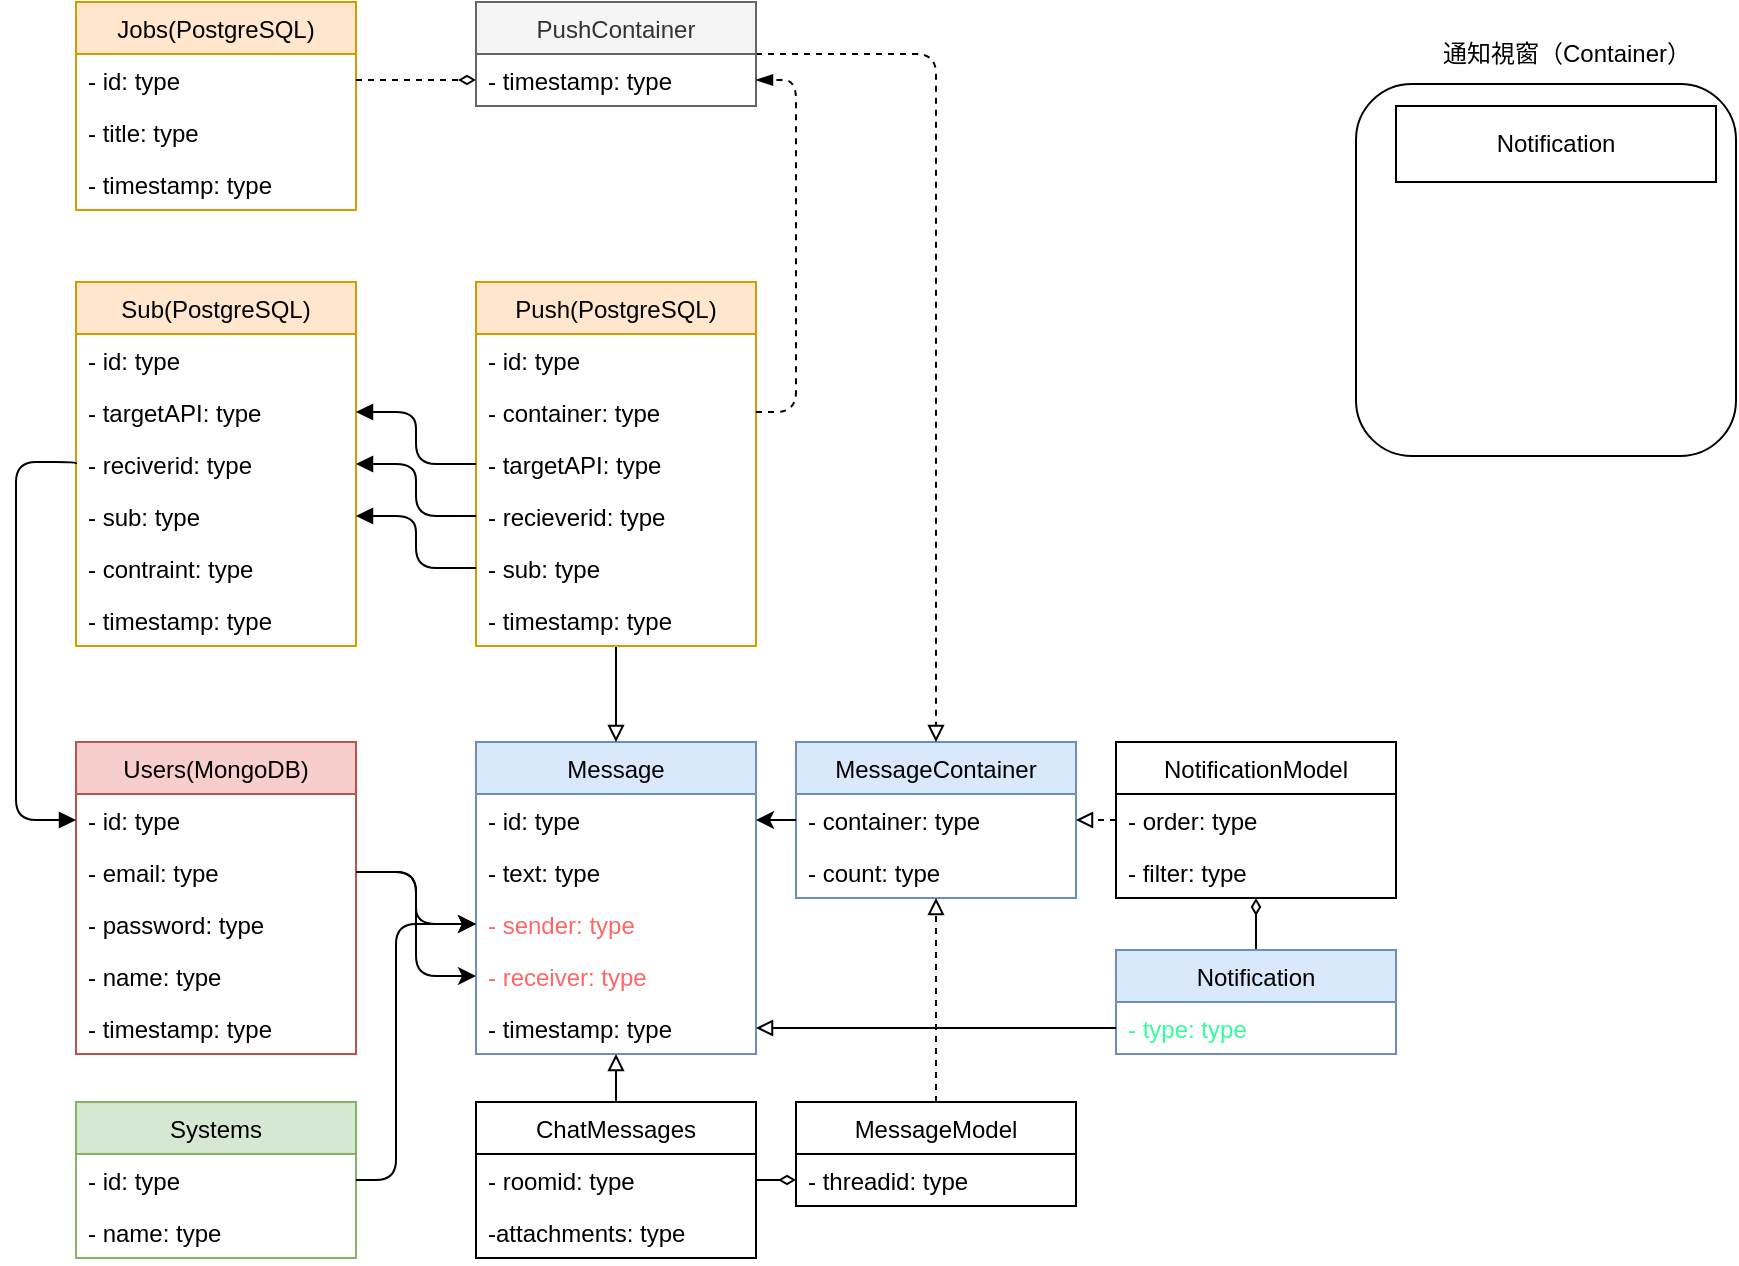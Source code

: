 <mxfile>
    <diagram id="IKxzuHGlvWSWvQ6Zm9Ag" name="Page-1">
        <mxGraphModel dx="1113" dy="1506" grid="1" gridSize="10" guides="1" tooltips="1" connect="1" arrows="1" fold="1" page="1" pageScale="1" pageWidth="850" pageHeight="1100" math="0" shadow="0">
            <root>
                <mxCell id="0"/>
                <mxCell id="1" parent="0"/>
                <mxCell id="6" value="Message" style="swimlane;fontStyle=0;childLayout=stackLayout;horizontal=1;startSize=26;fillColor=#dae8fc;horizontalStack=0;resizeParent=1;resizeParentMax=0;resizeLast=0;collapsible=1;marginBottom=0;strokeColor=#6c8ebf;" vertex="1" parent="1">
                    <mxGeometry x="400" y="60" width="140" height="156" as="geometry">
                        <mxRectangle x="200" y="60" width="100" height="30" as="alternateBounds"/>
                    </mxGeometry>
                </mxCell>
                <mxCell id="7" value="- id: type" style="text;strokeColor=none;fillColor=none;align=left;verticalAlign=top;spacingLeft=4;spacingRight=4;overflow=hidden;rotatable=0;points=[[0,0.5],[1,0.5]];portConstraint=eastwest;" vertex="1" parent="6">
                    <mxGeometry y="26" width="140" height="26" as="geometry"/>
                </mxCell>
                <mxCell id="8" value="- text: type" style="text;strokeColor=none;fillColor=none;align=left;verticalAlign=top;spacingLeft=4;spacingRight=4;overflow=hidden;rotatable=0;points=[[0,0.5],[1,0.5]];portConstraint=eastwest;" vertex="1" parent="6">
                    <mxGeometry y="52" width="140" height="26" as="geometry"/>
                </mxCell>
                <mxCell id="9" value="- sender: type" style="text;strokeColor=none;fillColor=none;align=left;verticalAlign=top;spacingLeft=4;spacingRight=4;overflow=hidden;rotatable=0;points=[[0,0.5],[1,0.5]];portConstraint=eastwest;fontColor=#FF6666;" vertex="1" parent="6">
                    <mxGeometry y="78" width="140" height="26" as="geometry"/>
                </mxCell>
                <mxCell id="11" value="- receiver: type" style="text;strokeColor=none;fillColor=none;align=left;verticalAlign=top;spacingLeft=4;spacingRight=4;overflow=hidden;rotatable=0;points=[[0,0.5],[1,0.5]];portConstraint=eastwest;fontColor=#FF6666;" vertex="1" parent="6">
                    <mxGeometry y="104" width="140" height="26" as="geometry"/>
                </mxCell>
                <mxCell id="12" value="- timestamp: type" style="text;strokeColor=none;fillColor=none;align=left;verticalAlign=top;spacingLeft=4;spacingRight=4;overflow=hidden;rotatable=0;points=[[0,0.5],[1,0.5]];portConstraint=eastwest;" vertex="1" parent="6">
                    <mxGeometry y="130" width="140" height="26" as="geometry"/>
                </mxCell>
                <mxCell id="13" value="NotificationModel" style="swimlane;fontStyle=0;childLayout=stackLayout;horizontal=1;startSize=26;fillColor=none;horizontalStack=0;resizeParent=1;resizeParentMax=0;resizeLast=0;collapsible=1;marginBottom=0;" vertex="1" parent="1">
                    <mxGeometry x="720" y="60" width="140" height="78" as="geometry">
                        <mxRectangle x="200" y="60" width="100" height="30" as="alternateBounds"/>
                    </mxGeometry>
                </mxCell>
                <mxCell id="14" value="- order: type" style="text;strokeColor=none;fillColor=none;align=left;verticalAlign=top;spacingLeft=4;spacingRight=4;overflow=hidden;rotatable=0;points=[[0,0.5],[1,0.5]];portConstraint=eastwest;" vertex="1" parent="13">
                    <mxGeometry y="26" width="140" height="26" as="geometry"/>
                </mxCell>
                <mxCell id="71" value="- filter: type" style="text;strokeColor=none;fillColor=none;align=left;verticalAlign=top;spacingLeft=4;spacingRight=4;overflow=hidden;rotatable=0;points=[[0,0.5],[1,0.5]];portConstraint=eastwest;" vertex="1" parent="13">
                    <mxGeometry y="52" width="140" height="26" as="geometry"/>
                </mxCell>
                <mxCell id="20" value="Users(MongoDB)" style="swimlane;fontStyle=0;childLayout=stackLayout;horizontal=1;startSize=26;fillColor=#f8cecc;horizontalStack=0;resizeParent=1;resizeParentMax=0;resizeLast=0;collapsible=1;marginBottom=0;strokeColor=#b85450;" vertex="1" parent="1">
                    <mxGeometry x="200" y="60" width="140" height="156" as="geometry">
                        <mxRectangle x="200" y="60" width="100" height="30" as="alternateBounds"/>
                    </mxGeometry>
                </mxCell>
                <mxCell id="32" value="- id: type" style="text;strokeColor=none;fillColor=none;align=left;verticalAlign=top;spacingLeft=4;spacingRight=4;overflow=hidden;rotatable=0;points=[[0,0.5],[1,0.5]];portConstraint=eastwest;" vertex="1" parent="20">
                    <mxGeometry y="26" width="140" height="26" as="geometry"/>
                </mxCell>
                <mxCell id="21" value="- email: type" style="text;strokeColor=none;fillColor=none;align=left;verticalAlign=top;spacingLeft=4;spacingRight=4;overflow=hidden;rotatable=0;points=[[0,0.5],[1,0.5]];portConstraint=eastwest;" vertex="1" parent="20">
                    <mxGeometry y="52" width="140" height="26" as="geometry"/>
                </mxCell>
                <mxCell id="30" value="- password: type" style="text;strokeColor=none;fillColor=none;align=left;verticalAlign=top;spacingLeft=4;spacingRight=4;overflow=hidden;rotatable=0;points=[[0,0.5],[1,0.5]];portConstraint=eastwest;" vertex="1" parent="20">
                    <mxGeometry y="78" width="140" height="26" as="geometry"/>
                </mxCell>
                <mxCell id="31" value="- name: type" style="text;strokeColor=none;fillColor=none;align=left;verticalAlign=top;spacingLeft=4;spacingRight=4;overflow=hidden;rotatable=0;points=[[0,0.5],[1,0.5]];portConstraint=eastwest;" vertex="1" parent="20">
                    <mxGeometry y="104" width="140" height="26" as="geometry"/>
                </mxCell>
                <mxCell id="25" value="- timestamp: type" style="text;strokeColor=none;fillColor=none;align=left;verticalAlign=top;spacingLeft=4;spacingRight=4;overflow=hidden;rotatable=0;points=[[0,0.5],[1,0.5]];portConstraint=eastwest;" vertex="1" parent="20">
                    <mxGeometry y="130" width="140" height="26" as="geometry"/>
                </mxCell>
                <mxCell id="26" style="edgeStyle=orthogonalEdgeStyle;html=1;entryX=0;entryY=0.5;entryDx=0;entryDy=0;exitX=1;exitY=0.5;exitDx=0;exitDy=0;" edge="1" parent="1" source="21" target="9">
                    <mxGeometry relative="1" as="geometry"/>
                </mxCell>
                <mxCell id="27" style="edgeStyle=orthogonalEdgeStyle;html=1;entryX=0;entryY=0.5;entryDx=0;entryDy=0;exitX=1;exitY=0.5;exitDx=0;exitDy=0;" edge="1" parent="1" source="21" target="11">
                    <mxGeometry relative="1" as="geometry">
                        <mxPoint x="350" y="109" as="sourcePoint"/>
                        <mxPoint x="410" y="161" as="targetPoint"/>
                    </mxGeometry>
                </mxCell>
                <mxCell id="33" value="Systems" style="swimlane;fontStyle=0;childLayout=stackLayout;horizontal=1;startSize=26;fillColor=#d5e8d4;horizontalStack=0;resizeParent=1;resizeParentMax=0;resizeLast=0;collapsible=1;marginBottom=0;strokeColor=#82b366;" vertex="1" parent="1">
                    <mxGeometry x="200" y="240" width="140" height="78" as="geometry">
                        <mxRectangle x="200" y="60" width="100" height="30" as="alternateBounds"/>
                    </mxGeometry>
                </mxCell>
                <mxCell id="34" value="- id: type" style="text;strokeColor=none;fillColor=none;align=left;verticalAlign=top;spacingLeft=4;spacingRight=4;overflow=hidden;rotatable=0;points=[[0,0.5],[1,0.5]];portConstraint=eastwest;" vertex="1" parent="33">
                    <mxGeometry y="26" width="140" height="26" as="geometry"/>
                </mxCell>
                <mxCell id="37" value="- name: type" style="text;strokeColor=none;fillColor=none;align=left;verticalAlign=top;spacingLeft=4;spacingRight=4;overflow=hidden;rotatable=0;points=[[0,0.5],[1,0.5]];portConstraint=eastwest;" vertex="1" parent="33">
                    <mxGeometry y="52" width="140" height="26" as="geometry"/>
                </mxCell>
                <mxCell id="40" style="edgeStyle=orthogonalEdgeStyle;html=1;entryX=0;entryY=0.5;entryDx=0;entryDy=0;" edge="1" parent="1" source="34" target="9">
                    <mxGeometry relative="1" as="geometry">
                        <Array as="points">
                            <mxPoint x="360" y="279"/>
                            <mxPoint x="360" y="151"/>
                        </Array>
                    </mxGeometry>
                </mxCell>
                <mxCell id="48" style="html=1;endArrow=block;endFill=0;" edge="1" parent="1" source="41" target="12">
                    <mxGeometry relative="1" as="geometry"/>
                </mxCell>
                <mxCell id="77" style="edgeStyle=none;html=1;entryX=0;entryY=0.5;entryDx=0;entryDy=0;fontColor=#FF3333;endArrow=diamondThin;endFill=0;" edge="1" parent="1" source="41" target="73">
                    <mxGeometry relative="1" as="geometry"/>
                </mxCell>
                <mxCell id="41" value="ChatMessages" style="swimlane;fontStyle=0;childLayout=stackLayout;horizontal=1;startSize=26;fillColor=none;horizontalStack=0;resizeParent=1;resizeParentMax=0;resizeLast=0;collapsible=1;marginBottom=0;" vertex="1" parent="1">
                    <mxGeometry x="400" y="240" width="140" height="78" as="geometry">
                        <mxRectangle x="200" y="60" width="100" height="30" as="alternateBounds"/>
                    </mxGeometry>
                </mxCell>
                <mxCell id="42" value="- roomid: type" style="text;strokeColor=none;fillColor=none;align=left;verticalAlign=top;spacingLeft=4;spacingRight=4;overflow=hidden;rotatable=0;points=[[0,0.5],[1,0.5]];portConstraint=eastwest;" vertex="1" parent="41">
                    <mxGeometry y="26" width="140" height="26" as="geometry"/>
                </mxCell>
                <mxCell id="61" value="-attachments: type" style="text;strokeColor=none;fillColor=none;align=left;verticalAlign=top;spacingLeft=4;spacingRight=4;overflow=hidden;rotatable=0;points=[[0,0.5],[1,0.5]];portConstraint=eastwest;" vertex="1" parent="41">
                    <mxGeometry y="52" width="140" height="26" as="geometry"/>
                </mxCell>
                <mxCell id="64" style="edgeStyle=none;html=1;entryX=0.5;entryY=1;entryDx=0;entryDy=0;fontColor=#FF3333;endArrow=diamondThin;endFill=0;" edge="1" parent="1" source="53" target="13">
                    <mxGeometry relative="1" as="geometry"/>
                </mxCell>
                <mxCell id="53" value="Notification" style="swimlane;fontStyle=0;childLayout=stackLayout;horizontal=1;startSize=26;fillColor=#dae8fc;horizontalStack=0;resizeParent=1;resizeParentMax=0;resizeLast=0;collapsible=1;marginBottom=0;strokeColor=#6c8ebf;" vertex="1" parent="1">
                    <mxGeometry x="720" y="164" width="140" height="52" as="geometry">
                        <mxRectangle x="200" y="60" width="100" height="30" as="alternateBounds"/>
                    </mxGeometry>
                </mxCell>
                <mxCell id="54" value="- type: type" style="text;strokeColor=none;fillColor=none;align=left;verticalAlign=top;spacingLeft=4;spacingRight=4;overflow=hidden;rotatable=0;points=[[0,0.5],[1,0.5]];portConstraint=eastwest;fontColor=#33FF99;" vertex="1" parent="53">
                    <mxGeometry y="26" width="140" height="26" as="geometry"/>
                </mxCell>
                <mxCell id="60" style="edgeStyle=none;html=1;entryX=1;entryY=0.5;entryDx=0;entryDy=0;fontColor=#FF3333;endArrow=block;endFill=0;" edge="1" parent="1" source="54" target="12">
                    <mxGeometry relative="1" as="geometry"/>
                </mxCell>
                <mxCell id="65" value="MessageContainer" style="swimlane;fontStyle=0;childLayout=stackLayout;horizontal=1;startSize=26;fillColor=#dae8fc;horizontalStack=0;resizeParent=1;resizeParentMax=0;resizeLast=0;collapsible=1;marginBottom=0;strokeColor=#6c8ebf;" vertex="1" parent="1">
                    <mxGeometry x="560" y="60" width="140" height="78" as="geometry">
                        <mxRectangle x="200" y="60" width="100" height="30" as="alternateBounds"/>
                    </mxGeometry>
                </mxCell>
                <mxCell id="111" value="- container: type" style="text;strokeColor=none;fillColor=none;align=left;verticalAlign=top;spacingLeft=4;spacingRight=4;overflow=hidden;rotatable=0;points=[[0,0.5],[1,0.5]];portConstraint=eastwest;" vertex="1" parent="65">
                    <mxGeometry y="26" width="140" height="26" as="geometry"/>
                </mxCell>
                <mxCell id="67" value="- count: type" style="text;strokeColor=none;fillColor=none;align=left;verticalAlign=top;spacingLeft=4;spacingRight=4;overflow=hidden;rotatable=0;points=[[0,0.5],[1,0.5]];portConstraint=eastwest;" vertex="1" parent="65">
                    <mxGeometry y="52" width="140" height="26" as="geometry"/>
                </mxCell>
                <mxCell id="69" style="edgeStyle=none;html=1;entryX=1;entryY=0.5;entryDx=0;entryDy=0;fontColor=#FF3333;endArrow=classic;endFill=1;" edge="1" parent="1" target="7">
                    <mxGeometry relative="1" as="geometry">
                        <mxPoint x="560" y="99" as="sourcePoint"/>
                    </mxGeometry>
                </mxCell>
                <mxCell id="70" style="edgeStyle=none;html=1;entryX=1;entryY=0.5;entryDx=0;entryDy=0;fontColor=#FF3333;endArrow=block;endFill=0;dashed=1;" edge="1" parent="1" source="14">
                    <mxGeometry relative="1" as="geometry">
                        <mxPoint x="700" y="99" as="targetPoint"/>
                    </mxGeometry>
                </mxCell>
                <mxCell id="76" style="edgeStyle=none;html=1;dashed=1;fontColor=#FF3333;endArrow=block;endFill=0;" edge="1" parent="1" source="72" target="67">
                    <mxGeometry relative="1" as="geometry"/>
                </mxCell>
                <mxCell id="72" value="MessageModel" style="swimlane;fontStyle=0;childLayout=stackLayout;horizontal=1;startSize=26;fillColor=none;horizontalStack=0;resizeParent=1;resizeParentMax=0;resizeLast=0;collapsible=1;marginBottom=0;" vertex="1" parent="1">
                    <mxGeometry x="560" y="240" width="140" height="52" as="geometry">
                        <mxRectangle x="200" y="60" width="100" height="30" as="alternateBounds"/>
                    </mxGeometry>
                </mxCell>
                <mxCell id="73" value="- threadid: type" style="text;strokeColor=none;fillColor=none;align=left;verticalAlign=top;spacingLeft=4;spacingRight=4;overflow=hidden;rotatable=0;points=[[0,0.5],[1,0.5]];portConstraint=eastwest;" vertex="1" parent="72">
                    <mxGeometry y="26" width="140" height="26" as="geometry"/>
                </mxCell>
                <mxCell id="79" value="Sub(PostgreSQL)" style="swimlane;fontStyle=0;childLayout=stackLayout;horizontal=1;startSize=26;fillColor=#ffe6cc;horizontalStack=0;resizeParent=1;resizeParentMax=0;resizeLast=0;collapsible=1;marginBottom=0;strokeColor=#d79b00;" vertex="1" parent="1">
                    <mxGeometry x="200" y="-170" width="140" height="182" as="geometry">
                        <mxRectangle x="200" y="60" width="100" height="30" as="alternateBounds"/>
                    </mxGeometry>
                </mxCell>
                <mxCell id="80" value="- id: type" style="text;strokeColor=none;fillColor=none;align=left;verticalAlign=top;spacingLeft=4;spacingRight=4;overflow=hidden;rotatable=0;points=[[0,0.5],[1,0.5]];portConstraint=eastwest;" vertex="1" parent="79">
                    <mxGeometry y="26" width="140" height="26" as="geometry"/>
                </mxCell>
                <mxCell id="109" value="- targetAPI: type" style="text;strokeColor=none;fillColor=none;align=left;verticalAlign=top;spacingLeft=4;spacingRight=4;overflow=hidden;rotatable=0;points=[[0,0.5],[1,0.5]];portConstraint=eastwest;" vertex="1" parent="79">
                    <mxGeometry y="52" width="140" height="26" as="geometry"/>
                </mxCell>
                <mxCell id="107" value="- reciverid: type" style="text;strokeColor=none;fillColor=none;align=left;verticalAlign=top;spacingLeft=4;spacingRight=4;overflow=hidden;rotatable=0;points=[[0,0.5],[1,0.5]];portConstraint=eastwest;" vertex="1" parent="79">
                    <mxGeometry y="78" width="140" height="26" as="geometry"/>
                </mxCell>
                <mxCell id="99" value="- sub: type" style="text;strokeColor=none;fillColor=none;align=left;verticalAlign=top;spacingLeft=4;spacingRight=4;overflow=hidden;rotatable=0;points=[[0,0.5],[1,0.5]];portConstraint=eastwest;" vertex="1" parent="79">
                    <mxGeometry y="104" width="140" height="26" as="geometry"/>
                </mxCell>
                <mxCell id="81" value="- contraint: type" style="text;strokeColor=none;fillColor=none;align=left;verticalAlign=top;spacingLeft=4;spacingRight=4;overflow=hidden;rotatable=0;points=[[0,0.5],[1,0.5]];portConstraint=eastwest;" vertex="1" parent="79">
                    <mxGeometry y="130" width="140" height="26" as="geometry"/>
                </mxCell>
                <mxCell id="84" value="- timestamp: type" style="text;strokeColor=none;fillColor=none;align=left;verticalAlign=top;spacingLeft=4;spacingRight=4;overflow=hidden;rotatable=0;points=[[0,0.5],[1,0.5]];portConstraint=eastwest;" vertex="1" parent="79">
                    <mxGeometry y="156" width="140" height="26" as="geometry"/>
                </mxCell>
                <mxCell id="85" style="edgeStyle=orthogonalEdgeStyle;html=1;entryX=0;entryY=0.5;entryDx=0;entryDy=0;fontColor=#33FF99;endArrow=block;endFill=1;exitX=0;exitY=0.5;exitDx=0;exitDy=0;" edge="1" parent="1" source="107" target="32">
                    <mxGeometry relative="1" as="geometry">
                        <Array as="points">
                            <mxPoint x="200" y="-80"/>
                            <mxPoint x="170" y="-80"/>
                            <mxPoint x="170" y="99"/>
                        </Array>
                    </mxGeometry>
                </mxCell>
                <mxCell id="86" value="Jobs(PostgreSQL)" style="swimlane;fontStyle=0;childLayout=stackLayout;horizontal=1;startSize=26;fillColor=#ffe6cc;horizontalStack=0;resizeParent=1;resizeParentMax=0;resizeLast=0;collapsible=1;marginBottom=0;strokeColor=#d79b00;" vertex="1" parent="1">
                    <mxGeometry x="200" y="-310" width="140" height="104" as="geometry">
                        <mxRectangle x="200" y="60" width="100" height="30" as="alternateBounds"/>
                    </mxGeometry>
                </mxCell>
                <mxCell id="87" value="- id: type" style="text;strokeColor=none;fillColor=none;align=left;verticalAlign=top;spacingLeft=4;spacingRight=4;overflow=hidden;rotatable=0;points=[[0,0.5],[1,0.5]];portConstraint=eastwest;" vertex="1" parent="86">
                    <mxGeometry y="26" width="140" height="26" as="geometry"/>
                </mxCell>
                <mxCell id="88" value="- title: type" style="text;strokeColor=none;fillColor=none;align=left;verticalAlign=top;spacingLeft=4;spacingRight=4;overflow=hidden;rotatable=0;points=[[0,0.5],[1,0.5]];portConstraint=eastwest;" vertex="1" parent="86">
                    <mxGeometry y="52" width="140" height="26" as="geometry"/>
                </mxCell>
                <mxCell id="89" value="- timestamp: type" style="text;strokeColor=none;fillColor=none;align=left;verticalAlign=top;spacingLeft=4;spacingRight=4;overflow=hidden;rotatable=0;points=[[0,0.5],[1,0.5]];portConstraint=eastwest;" vertex="1" parent="86">
                    <mxGeometry y="78" width="140" height="26" as="geometry"/>
                </mxCell>
                <mxCell id="117" style="edgeStyle=orthogonalEdgeStyle;html=1;entryX=0.5;entryY=0;entryDx=0;entryDy=0;fontColor=#000000;endArrow=block;endFill=0;" edge="1" parent="1" source="90" target="6">
                    <mxGeometry relative="1" as="geometry"/>
                </mxCell>
                <mxCell id="90" value="Push(PostgreSQL)" style="swimlane;fontStyle=0;childLayout=stackLayout;horizontal=1;startSize=26;fillColor=#ffe6cc;horizontalStack=0;resizeParent=1;resizeParentMax=0;resizeLast=0;collapsible=1;marginBottom=0;strokeColor=#d79b00;" vertex="1" parent="1">
                    <mxGeometry x="400" y="-170" width="140" height="182" as="geometry">
                        <mxRectangle x="390" y="-120" width="100" height="30" as="alternateBounds"/>
                    </mxGeometry>
                </mxCell>
                <mxCell id="91" value="- id: type" style="text;strokeColor=none;fillColor=none;align=left;verticalAlign=top;spacingLeft=4;spacingRight=4;overflow=hidden;rotatable=0;points=[[0,0.5],[1,0.5]];portConstraint=eastwest;" vertex="1" parent="90">
                    <mxGeometry y="26" width="140" height="26" as="geometry"/>
                </mxCell>
                <mxCell id="92" value="- container: type" style="text;strokeColor=none;fillColor=none;align=left;verticalAlign=top;spacingLeft=4;spacingRight=4;overflow=hidden;rotatable=0;points=[[0,0.5],[1,0.5]];portConstraint=eastwest;" vertex="1" parent="90">
                    <mxGeometry y="52" width="140" height="26" as="geometry"/>
                </mxCell>
                <mxCell id="118" value="- targetAPI: type" style="text;strokeColor=none;fillColor=none;align=left;verticalAlign=top;spacingLeft=4;spacingRight=4;overflow=hidden;rotatable=0;points=[[0,0.5],[1,0.5]];portConstraint=eastwest;" vertex="1" parent="90">
                    <mxGeometry y="78" width="140" height="26" as="geometry"/>
                </mxCell>
                <mxCell id="108" value="- recieverid: type" style="text;strokeColor=none;fillColor=none;align=left;verticalAlign=top;spacingLeft=4;spacingRight=4;overflow=hidden;rotatable=0;points=[[0,0.5],[1,0.5]];portConstraint=eastwest;" vertex="1" parent="90">
                    <mxGeometry y="104" width="140" height="26" as="geometry"/>
                </mxCell>
                <mxCell id="93" value="- sub: type" style="text;strokeColor=none;fillColor=none;align=left;verticalAlign=top;spacingLeft=4;spacingRight=4;overflow=hidden;rotatable=0;points=[[0,0.5],[1,0.5]];portConstraint=eastwest;" vertex="1" parent="90">
                    <mxGeometry y="130" width="140" height="26" as="geometry"/>
                </mxCell>
                <mxCell id="104" value="- timestamp: type" style="text;strokeColor=none;fillColor=none;align=left;verticalAlign=top;spacingLeft=4;spacingRight=4;overflow=hidden;rotatable=0;points=[[0,0.5],[1,0.5]];portConstraint=eastwest;" vertex="1" parent="90">
                    <mxGeometry y="156" width="140" height="26" as="geometry"/>
                </mxCell>
                <mxCell id="110" style="edgeStyle=orthogonalEdgeStyle;html=1;entryX=0.5;entryY=0;entryDx=0;entryDy=0;fontColor=#33FF99;endArrow=block;endFill=0;dashed=1;" edge="1" parent="1" source="94" target="65">
                    <mxGeometry relative="1" as="geometry"/>
                </mxCell>
                <mxCell id="94" value="PushContainer" style="swimlane;fontStyle=0;childLayout=stackLayout;horizontal=1;startSize=26;fillColor=#f5f5f5;horizontalStack=0;resizeParent=1;resizeParentMax=0;resizeLast=0;collapsible=1;marginBottom=0;strokeColor=#666666;fontColor=#333333;" vertex="1" parent="1">
                    <mxGeometry x="400" y="-310" width="140" height="52" as="geometry">
                        <mxRectangle x="200" y="60" width="100" height="30" as="alternateBounds"/>
                    </mxGeometry>
                </mxCell>
                <mxCell id="97" value="- timestamp: type" style="text;strokeColor=none;fillColor=none;align=left;verticalAlign=top;spacingLeft=4;spacingRight=4;overflow=hidden;rotatable=0;points=[[0,0.5],[1,0.5]];portConstraint=eastwest;" vertex="1" parent="94">
                    <mxGeometry y="26" width="140" height="26" as="geometry"/>
                </mxCell>
                <mxCell id="100" style="edgeStyle=orthogonalEdgeStyle;html=1;fontColor=#33FF99;endArrow=diamondThin;endFill=0;dashed=1;entryX=0;entryY=0.5;entryDx=0;entryDy=0;" edge="1" parent="1" source="87" target="97">
                    <mxGeometry relative="1" as="geometry">
                        <mxPoint x="390" y="-245" as="targetPoint"/>
                    </mxGeometry>
                </mxCell>
                <mxCell id="101" style="edgeStyle=orthogonalEdgeStyle;html=1;dashed=1;fontColor=#33FF99;endArrow=blockThin;endFill=1;" edge="1" parent="1" source="92">
                    <mxGeometry relative="1" as="geometry">
                        <mxPoint x="540" y="-271" as="targetPoint"/>
                        <Array as="points">
                            <mxPoint x="560" y="-105"/>
                            <mxPoint x="560" y="-271"/>
                        </Array>
                    </mxGeometry>
                </mxCell>
                <mxCell id="113" value="" style="rounded=1;whiteSpace=wrap;html=1;fontColor=#33FF99;" vertex="1" parent="1">
                    <mxGeometry x="840" y="-269" width="190" height="186" as="geometry"/>
                </mxCell>
                <mxCell id="115" value="&lt;font color=&quot;#000000&quot;&gt;通知視窗（Container）&lt;/font&gt;" style="text;html=1;align=center;verticalAlign=middle;resizable=0;points=[];autosize=1;strokeColor=none;fillColor=none;fontColor=#33FF99;" vertex="1" parent="1">
                    <mxGeometry x="870" y="-299" width="150" height="30" as="geometry"/>
                </mxCell>
                <mxCell id="116" value="Notification" style="rounded=0;whiteSpace=wrap;html=1;fontColor=#000000;" vertex="1" parent="1">
                    <mxGeometry x="860" y="-258" width="160" height="38" as="geometry"/>
                </mxCell>
                <mxCell id="119" style="edgeStyle=orthogonalEdgeStyle;html=1;entryX=1;entryY=0.5;entryDx=0;entryDy=0;fontColor=#000000;endArrow=block;endFill=1;" edge="1" parent="1" source="118" target="109">
                    <mxGeometry relative="1" as="geometry"/>
                </mxCell>
                <mxCell id="122" style="edgeStyle=orthogonalEdgeStyle;html=1;entryX=1;entryY=0.5;entryDx=0;entryDy=0;fontColor=#000000;endArrow=block;endFill=1;" edge="1" parent="1" source="108" target="107">
                    <mxGeometry relative="1" as="geometry"/>
                </mxCell>
                <mxCell id="123" style="edgeStyle=orthogonalEdgeStyle;html=1;entryX=1;entryY=0.5;entryDx=0;entryDy=0;fontColor=#000000;endArrow=block;endFill=1;" edge="1" parent="1" source="93" target="99">
                    <mxGeometry relative="1" as="geometry"/>
                </mxCell>
            </root>
        </mxGraphModel>
    </diagram>
</mxfile>